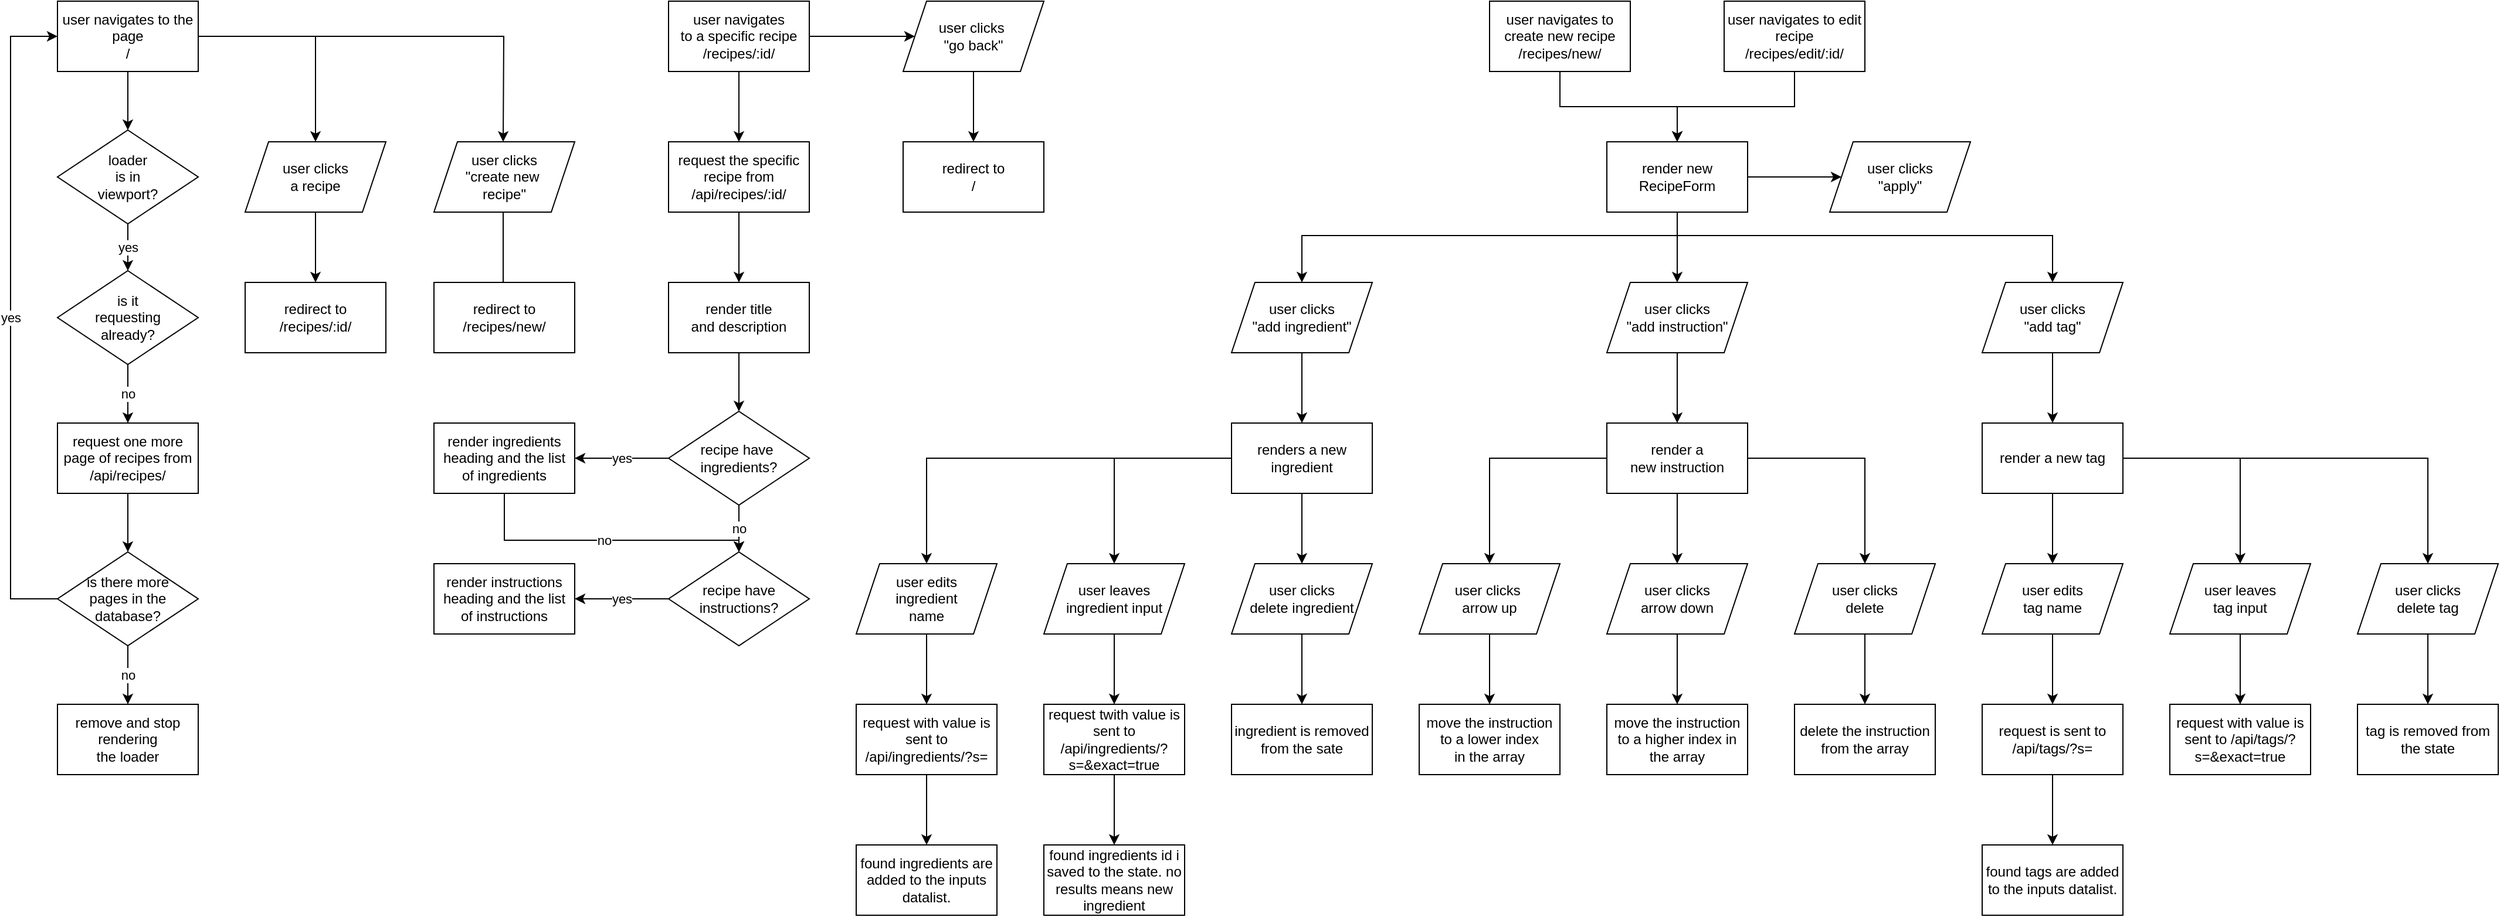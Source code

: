 <mxfile version="16.2.6" type="github">
  <diagram id="UWbFQpUYdBIqoMcerIUc" name="Page-1">
    <mxGraphModel dx="1749" dy="813" grid="1" gridSize="10" guides="1" tooltips="1" connect="1" arrows="1" fold="1" page="1" pageScale="1" pageWidth="2000" pageHeight="2000" math="0" shadow="0">
      <root>
        <mxCell id="0" />
        <mxCell id="1" parent="0" />
        <mxCell id="N01Z7XA4SCIn-NLS_7Hn-6" value="" style="edgeStyle=orthogonalEdgeStyle;rounded=0;orthogonalLoop=1;jettySize=auto;html=1;" parent="1" source="N01Z7XA4SCIn-NLS_7Hn-1" target="N01Z7XA4SCIn-NLS_7Hn-3" edge="1">
          <mxGeometry relative="1" as="geometry" />
        </mxCell>
        <mxCell id="N01Z7XA4SCIn-NLS_7Hn-17" style="edgeStyle=orthogonalEdgeStyle;rounded=0;orthogonalLoop=1;jettySize=auto;html=1;" parent="1" source="N01Z7XA4SCIn-NLS_7Hn-1" edge="1">
          <mxGeometry relative="1" as="geometry">
            <mxPoint x="459" y="210" as="targetPoint" />
          </mxGeometry>
        </mxCell>
        <mxCell id="N01Z7XA4SCIn-NLS_7Hn-18" style="edgeStyle=orthogonalEdgeStyle;rounded=0;orthogonalLoop=1;jettySize=auto;html=1;" parent="1" source="N01Z7XA4SCIn-NLS_7Hn-1" target="N01Z7XA4SCIn-NLS_7Hn-15" edge="1">
          <mxGeometry relative="1" as="geometry" />
        </mxCell>
        <mxCell id="N01Z7XA4SCIn-NLS_7Hn-1" value="user navigates to the page&lt;br&gt;/" style="rounded=0;whiteSpace=wrap;html=1;" parent="1" vertex="1">
          <mxGeometry x="79" y="90" width="120" height="60" as="geometry" />
        </mxCell>
        <mxCell id="N01Z7XA4SCIn-NLS_7Hn-7" value="yes" style="edgeStyle=orthogonalEdgeStyle;rounded=0;orthogonalLoop=1;jettySize=auto;html=1;" parent="1" source="N01Z7XA4SCIn-NLS_7Hn-3" target="N01Z7XA4SCIn-NLS_7Hn-5" edge="1">
          <mxGeometry relative="1" as="geometry" />
        </mxCell>
        <mxCell id="N01Z7XA4SCIn-NLS_7Hn-3" value="loader&lt;br&gt;is in&lt;br&gt;viewport?" style="rhombus;whiteSpace=wrap;html=1;" parent="1" vertex="1">
          <mxGeometry x="79" y="200" width="120" height="80" as="geometry" />
        </mxCell>
        <mxCell id="N01Z7XA4SCIn-NLS_7Hn-14" value="" style="edgeStyle=orthogonalEdgeStyle;rounded=0;orthogonalLoop=1;jettySize=auto;html=1;" parent="1" source="N01Z7XA4SCIn-NLS_7Hn-4" target="N01Z7XA4SCIn-NLS_7Hn-10" edge="1">
          <mxGeometry relative="1" as="geometry" />
        </mxCell>
        <mxCell id="N01Z7XA4SCIn-NLS_7Hn-4" value="request one more&lt;br&gt;page of recipes from&lt;br&gt;/api/recipes/" style="rounded=0;whiteSpace=wrap;html=1;" parent="1" vertex="1">
          <mxGeometry x="79" y="450" width="120" height="60" as="geometry" />
        </mxCell>
        <mxCell id="N01Z7XA4SCIn-NLS_7Hn-8" value="no" style="edgeStyle=orthogonalEdgeStyle;rounded=0;orthogonalLoop=1;jettySize=auto;html=1;" parent="1" source="N01Z7XA4SCIn-NLS_7Hn-5" target="N01Z7XA4SCIn-NLS_7Hn-4" edge="1">
          <mxGeometry relative="1" as="geometry" />
        </mxCell>
        <mxCell id="N01Z7XA4SCIn-NLS_7Hn-5" value="is it&lt;br&gt;requesting&lt;br&gt;already?" style="rhombus;whiteSpace=wrap;html=1;" parent="1" vertex="1">
          <mxGeometry x="79" y="320" width="120" height="80" as="geometry" />
        </mxCell>
        <mxCell id="N01Z7XA4SCIn-NLS_7Hn-11" value="yes" style="edgeStyle=orthogonalEdgeStyle;rounded=0;orthogonalLoop=1;jettySize=auto;html=1;entryX=0;entryY=0.5;entryDx=0;entryDy=0;" parent="1" source="N01Z7XA4SCIn-NLS_7Hn-10" target="N01Z7XA4SCIn-NLS_7Hn-1" edge="1">
          <mxGeometry relative="1" as="geometry">
            <Array as="points">
              <mxPoint x="39" y="600" />
              <mxPoint x="39" y="120" />
            </Array>
          </mxGeometry>
        </mxCell>
        <mxCell id="N01Z7XA4SCIn-NLS_7Hn-13" value="no" style="edgeStyle=orthogonalEdgeStyle;rounded=0;orthogonalLoop=1;jettySize=auto;html=1;" parent="1" source="N01Z7XA4SCIn-NLS_7Hn-10" target="N01Z7XA4SCIn-NLS_7Hn-12" edge="1">
          <mxGeometry relative="1" as="geometry" />
        </mxCell>
        <mxCell id="N01Z7XA4SCIn-NLS_7Hn-10" value="is there more&lt;br&gt;pages in the&lt;br&gt;database?" style="rhombus;whiteSpace=wrap;html=1;" parent="1" vertex="1">
          <mxGeometry x="79" y="560" width="120" height="80" as="geometry" />
        </mxCell>
        <mxCell id="N01Z7XA4SCIn-NLS_7Hn-12" value="remove and stop&lt;br&gt;rendering&lt;br&gt;the loader" style="rounded=0;whiteSpace=wrap;html=1;" parent="1" vertex="1">
          <mxGeometry x="79" y="690" width="120" height="60" as="geometry" />
        </mxCell>
        <mxCell id="N01Z7XA4SCIn-NLS_7Hn-22" value="" style="edgeStyle=orthogonalEdgeStyle;rounded=0;orthogonalLoop=1;jettySize=auto;html=1;" parent="1" source="N01Z7XA4SCIn-NLS_7Hn-15" target="N01Z7XA4SCIn-NLS_7Hn-19" edge="1">
          <mxGeometry relative="1" as="geometry" />
        </mxCell>
        <mxCell id="N01Z7XA4SCIn-NLS_7Hn-15" value="user clicks&lt;br&gt;a recipe" style="shape=parallelogram;perimeter=parallelogramPerimeter;whiteSpace=wrap;html=1;fixedSize=1;" parent="1" vertex="1">
          <mxGeometry x="239" y="210" width="120" height="60" as="geometry" />
        </mxCell>
        <mxCell id="N01Z7XA4SCIn-NLS_7Hn-21" value="" style="edgeStyle=orthogonalEdgeStyle;rounded=0;orthogonalLoop=1;jettySize=auto;html=1;" parent="1" edge="1">
          <mxGeometry relative="1" as="geometry">
            <mxPoint x="459" y="270" as="sourcePoint" />
            <mxPoint x="459" y="340" as="targetPoint" />
          </mxGeometry>
        </mxCell>
        <mxCell id="N01Z7XA4SCIn-NLS_7Hn-16" value="user clicks&lt;br&gt;&quot;create new&amp;nbsp;&lt;br&gt;recipe&quot;" style="shape=parallelogram;perimeter=parallelogramPerimeter;whiteSpace=wrap;html=1;fixedSize=1;size=20;" parent="1" vertex="1">
          <mxGeometry x="400" y="210" width="120" height="60" as="geometry" />
        </mxCell>
        <mxCell id="N01Z7XA4SCIn-NLS_7Hn-19" value="redirect to &lt;br&gt;/recipes/:id/" style="rounded=0;whiteSpace=wrap;html=1;" parent="1" vertex="1">
          <mxGeometry x="239" y="330" width="120" height="60" as="geometry" />
        </mxCell>
        <mxCell id="N01Z7XA4SCIn-NLS_7Hn-20" value="redirect to&lt;br&gt;/recipes/new/" style="rounded=0;whiteSpace=wrap;html=1;" parent="1" vertex="1">
          <mxGeometry x="400" y="330" width="120" height="60" as="geometry" />
        </mxCell>
        <mxCell id="N01Z7XA4SCIn-NLS_7Hn-35" value="" style="edgeStyle=orthogonalEdgeStyle;rounded=0;orthogonalLoop=1;jettySize=auto;html=1;" parent="1" source="N01Z7XA4SCIn-NLS_7Hn-23" target="N01Z7XA4SCIn-NLS_7Hn-25" edge="1">
          <mxGeometry relative="1" as="geometry" />
        </mxCell>
        <mxCell id="N01Z7XA4SCIn-NLS_7Hn-42" style="edgeStyle=orthogonalEdgeStyle;rounded=0;orthogonalLoop=1;jettySize=auto;html=1;" parent="1" source="N01Z7XA4SCIn-NLS_7Hn-23" target="N01Z7XA4SCIn-NLS_7Hn-41" edge="1">
          <mxGeometry relative="1" as="geometry" />
        </mxCell>
        <mxCell id="N01Z7XA4SCIn-NLS_7Hn-23" value="user navigates&lt;br&gt;to a specific recipe&lt;br&gt;/recipes/:id/" style="rounded=0;whiteSpace=wrap;html=1;" parent="1" vertex="1">
          <mxGeometry x="600" y="90" width="120" height="60" as="geometry" />
        </mxCell>
        <mxCell id="N01Z7XA4SCIn-NLS_7Hn-36" value="" style="edgeStyle=orthogonalEdgeStyle;rounded=0;orthogonalLoop=1;jettySize=auto;html=1;" parent="1" source="N01Z7XA4SCIn-NLS_7Hn-25" target="N01Z7XA4SCIn-NLS_7Hn-26" edge="1">
          <mxGeometry relative="1" as="geometry" />
        </mxCell>
        <mxCell id="N01Z7XA4SCIn-NLS_7Hn-25" value="request the specific&lt;br&gt;recipe from&lt;br&gt;/api/recipes/:id/" style="rounded=0;whiteSpace=wrap;html=1;" parent="1" vertex="1">
          <mxGeometry x="600" y="210" width="120" height="60" as="geometry" />
        </mxCell>
        <mxCell id="N01Z7XA4SCIn-NLS_7Hn-34" value="" style="edgeStyle=orthogonalEdgeStyle;rounded=0;orthogonalLoop=1;jettySize=auto;html=1;" parent="1" source="N01Z7XA4SCIn-NLS_7Hn-26" target="N01Z7XA4SCIn-NLS_7Hn-28" edge="1">
          <mxGeometry relative="1" as="geometry" />
        </mxCell>
        <mxCell id="N01Z7XA4SCIn-NLS_7Hn-26" value="render title&lt;br&gt;and description" style="rounded=0;whiteSpace=wrap;html=1;" parent="1" vertex="1">
          <mxGeometry x="600" y="330" width="120" height="60" as="geometry" />
        </mxCell>
        <mxCell id="N01Z7XA4SCIn-NLS_7Hn-31" value="yes" style="edgeStyle=orthogonalEdgeStyle;rounded=0;orthogonalLoop=1;jettySize=auto;html=1;" parent="1" source="N01Z7XA4SCIn-NLS_7Hn-28" target="N01Z7XA4SCIn-NLS_7Hn-30" edge="1">
          <mxGeometry relative="1" as="geometry" />
        </mxCell>
        <mxCell id="N01Z7XA4SCIn-NLS_7Hn-37" value="no" style="edgeStyle=orthogonalEdgeStyle;rounded=0;orthogonalLoop=1;jettySize=auto;html=1;" parent="1" source="N01Z7XA4SCIn-NLS_7Hn-28" target="N01Z7XA4SCIn-NLS_7Hn-29" edge="1">
          <mxGeometry relative="1" as="geometry" />
        </mxCell>
        <mxCell id="N01Z7XA4SCIn-NLS_7Hn-28" value="recipe have&amp;nbsp;&lt;br&gt;ingredients?" style="rhombus;whiteSpace=wrap;html=1;" parent="1" vertex="1">
          <mxGeometry x="600" y="440" width="120" height="80" as="geometry" />
        </mxCell>
        <mxCell id="N01Z7XA4SCIn-NLS_7Hn-33" value="yes" style="edgeStyle=orthogonalEdgeStyle;rounded=0;orthogonalLoop=1;jettySize=auto;html=1;" parent="1" source="N01Z7XA4SCIn-NLS_7Hn-29" target="N01Z7XA4SCIn-NLS_7Hn-32" edge="1">
          <mxGeometry relative="1" as="geometry" />
        </mxCell>
        <mxCell id="N01Z7XA4SCIn-NLS_7Hn-29" value="recipe have instructions?" style="rhombus;whiteSpace=wrap;html=1;" parent="1" vertex="1">
          <mxGeometry x="600" y="560" width="120" height="80" as="geometry" />
        </mxCell>
        <mxCell id="N01Z7XA4SCIn-NLS_7Hn-38" value="no" style="edgeStyle=orthogonalEdgeStyle;rounded=0;orthogonalLoop=1;jettySize=auto;html=1;" parent="1" source="N01Z7XA4SCIn-NLS_7Hn-30" target="N01Z7XA4SCIn-NLS_7Hn-29" edge="1">
          <mxGeometry relative="1" as="geometry">
            <Array as="points">
              <mxPoint x="460" y="550" />
              <mxPoint x="660" y="550" />
            </Array>
          </mxGeometry>
        </mxCell>
        <mxCell id="N01Z7XA4SCIn-NLS_7Hn-30" value="render ingredients&lt;br&gt;heading and the list&lt;br&gt;of ingredients" style="whiteSpace=wrap;html=1;" parent="1" vertex="1">
          <mxGeometry x="400" y="450" width="120" height="60" as="geometry" />
        </mxCell>
        <mxCell id="N01Z7XA4SCIn-NLS_7Hn-32" value="render instructions&lt;br&gt;heading and the list&lt;br&gt;of instructions" style="whiteSpace=wrap;html=1;" parent="1" vertex="1">
          <mxGeometry x="400" y="570" width="120" height="60" as="geometry" />
        </mxCell>
        <mxCell id="N01Z7XA4SCIn-NLS_7Hn-51" style="edgeStyle=orthogonalEdgeStyle;rounded=0;orthogonalLoop=1;jettySize=auto;html=1;" parent="1" source="N01Z7XA4SCIn-NLS_7Hn-39" target="N01Z7XA4SCIn-NLS_7Hn-46" edge="1">
          <mxGeometry relative="1" as="geometry" />
        </mxCell>
        <mxCell id="N01Z7XA4SCIn-NLS_7Hn-53" value="" style="edgeStyle=orthogonalEdgeStyle;rounded=0;orthogonalLoop=1;jettySize=auto;html=1;" parent="1" source="N01Z7XA4SCIn-NLS_7Hn-39" target="N01Z7XA4SCIn-NLS_7Hn-48" edge="1">
          <mxGeometry relative="1" as="geometry" />
        </mxCell>
        <mxCell id="nW0-9w4BXzAA7MD2zAZf-30" style="edgeStyle=orthogonalEdgeStyle;rounded=0;orthogonalLoop=1;jettySize=auto;html=1;" edge="1" parent="1" source="N01Z7XA4SCIn-NLS_7Hn-39" target="N01Z7XA4SCIn-NLS_7Hn-45">
          <mxGeometry relative="1" as="geometry">
            <Array as="points">
              <mxPoint x="1460" y="290" />
              <mxPoint x="1140" y="290" />
            </Array>
          </mxGeometry>
        </mxCell>
        <mxCell id="nW0-9w4BXzAA7MD2zAZf-31" style="edgeStyle=orthogonalEdgeStyle;rounded=0;orthogonalLoop=1;jettySize=auto;html=1;" edge="1" parent="1" source="N01Z7XA4SCIn-NLS_7Hn-39" target="N01Z7XA4SCIn-NLS_7Hn-47">
          <mxGeometry relative="1" as="geometry">
            <Array as="points">
              <mxPoint x="1460" y="290" />
              <mxPoint x="1780" y="290" />
            </Array>
          </mxGeometry>
        </mxCell>
        <mxCell id="N01Z7XA4SCIn-NLS_7Hn-39" value="render new&lt;br&gt;RecipeForm" style="rounded=0;whiteSpace=wrap;html=1;" parent="1" vertex="1">
          <mxGeometry x="1400" y="210" width="120" height="60" as="geometry" />
        </mxCell>
        <mxCell id="N01Z7XA4SCIn-NLS_7Hn-44" value="" style="edgeStyle=orthogonalEdgeStyle;rounded=0;orthogonalLoop=1;jettySize=auto;html=1;" parent="1" source="N01Z7XA4SCIn-NLS_7Hn-41" target="N01Z7XA4SCIn-NLS_7Hn-43" edge="1">
          <mxGeometry relative="1" as="geometry" />
        </mxCell>
        <mxCell id="N01Z7XA4SCIn-NLS_7Hn-41" value="user clicks&amp;nbsp;&lt;br&gt;&quot;go back&quot;" style="shape=parallelogram;perimeter=parallelogramPerimeter;whiteSpace=wrap;html=1;fixedSize=1;" parent="1" vertex="1">
          <mxGeometry x="800" y="90" width="120" height="60" as="geometry" />
        </mxCell>
        <mxCell id="N01Z7XA4SCIn-NLS_7Hn-43" value="redirect to&lt;br&gt;/" style="rounded=0;whiteSpace=wrap;html=1;" parent="1" vertex="1">
          <mxGeometry x="800" y="210" width="120" height="60" as="geometry" />
        </mxCell>
        <mxCell id="nW0-9w4BXzAA7MD2zAZf-29" value="" style="edgeStyle=orthogonalEdgeStyle;rounded=0;orthogonalLoop=1;jettySize=auto;html=1;" edge="1" parent="1" source="N01Z7XA4SCIn-NLS_7Hn-45" target="N01Z7XA4SCIn-NLS_7Hn-54">
          <mxGeometry relative="1" as="geometry" />
        </mxCell>
        <mxCell id="N01Z7XA4SCIn-NLS_7Hn-45" value="user clicks&lt;br&gt;&quot;add ingredient&quot;" style="shape=parallelogram;perimeter=parallelogramPerimeter;whiteSpace=wrap;html=1;fixedSize=1;" parent="1" vertex="1">
          <mxGeometry x="1080" y="330" width="120" height="60" as="geometry" />
        </mxCell>
        <mxCell id="nW0-9w4BXzAA7MD2zAZf-22" value="" style="edgeStyle=orthogonalEdgeStyle;rounded=0;orthogonalLoop=1;jettySize=auto;html=1;" edge="1" parent="1" source="N01Z7XA4SCIn-NLS_7Hn-46" target="N01Z7XA4SCIn-NLS_7Hn-57">
          <mxGeometry relative="1" as="geometry" />
        </mxCell>
        <mxCell id="N01Z7XA4SCIn-NLS_7Hn-46" value="user clicks&lt;br&gt;&quot;add instruction&quot;" style="shape=parallelogram;perimeter=parallelogramPerimeter;whiteSpace=wrap;html=1;fixedSize=1;" parent="1" vertex="1">
          <mxGeometry x="1400" y="330" width="120" height="60" as="geometry" />
        </mxCell>
        <mxCell id="nW0-9w4BXzAA7MD2zAZf-38" value="" style="edgeStyle=orthogonalEdgeStyle;rounded=0;orthogonalLoop=1;jettySize=auto;html=1;" edge="1" parent="1" source="N01Z7XA4SCIn-NLS_7Hn-47" target="nW0-9w4BXzAA7MD2zAZf-32">
          <mxGeometry relative="1" as="geometry" />
        </mxCell>
        <mxCell id="N01Z7XA4SCIn-NLS_7Hn-47" value="user clicks&lt;br&gt;&quot;add tag&quot;" style="shape=parallelogram;perimeter=parallelogramPerimeter;whiteSpace=wrap;html=1;fixedSize=1;" parent="1" vertex="1">
          <mxGeometry x="1720" y="330" width="120" height="60" as="geometry" />
        </mxCell>
        <mxCell id="N01Z7XA4SCIn-NLS_7Hn-48" value="user clicks&lt;br&gt;&quot;apply&quot;" style="shape=parallelogram;perimeter=parallelogramPerimeter;whiteSpace=wrap;html=1;fixedSize=1;" parent="1" vertex="1">
          <mxGeometry x="1590" y="210" width="120" height="60" as="geometry" />
        </mxCell>
        <mxCell id="nW0-9w4BXzAA7MD2zAZf-6" style="edgeStyle=orthogonalEdgeStyle;rounded=0;orthogonalLoop=1;jettySize=auto;html=1;" edge="1" parent="1" source="N01Z7XA4SCIn-NLS_7Hn-54" target="N01Z7XA4SCIn-NLS_7Hn-55">
          <mxGeometry relative="1" as="geometry" />
        </mxCell>
        <mxCell id="nW0-9w4BXzAA7MD2zAZf-7" style="edgeStyle=orthogonalEdgeStyle;rounded=0;orthogonalLoop=1;jettySize=auto;html=1;" edge="1" parent="1" source="N01Z7XA4SCIn-NLS_7Hn-54" target="nW0-9w4BXzAA7MD2zAZf-3">
          <mxGeometry relative="1" as="geometry" />
        </mxCell>
        <mxCell id="nW0-9w4BXzAA7MD2zAZf-10" style="edgeStyle=orthogonalEdgeStyle;rounded=0;orthogonalLoop=1;jettySize=auto;html=1;" edge="1" parent="1" source="N01Z7XA4SCIn-NLS_7Hn-54" target="nW0-9w4BXzAA7MD2zAZf-8">
          <mxGeometry relative="1" as="geometry" />
        </mxCell>
        <mxCell id="N01Z7XA4SCIn-NLS_7Hn-54" value="renders a new&lt;br&gt;ingredient" style="rounded=0;whiteSpace=wrap;html=1;" parent="1" vertex="1">
          <mxGeometry x="1080" y="450" width="120" height="60" as="geometry" />
        </mxCell>
        <mxCell id="nW0-9w4BXzAA7MD2zAZf-17" value="" style="edgeStyle=orthogonalEdgeStyle;rounded=0;orthogonalLoop=1;jettySize=auto;html=1;" edge="1" parent="1" source="N01Z7XA4SCIn-NLS_7Hn-55" target="nW0-9w4BXzAA7MD2zAZf-1">
          <mxGeometry relative="1" as="geometry" />
        </mxCell>
        <mxCell id="N01Z7XA4SCIn-NLS_7Hn-55" value="user edits&lt;br&gt;ingredient&lt;br&gt;name" style="shape=parallelogram;perimeter=parallelogramPerimeter;whiteSpace=wrap;html=1;fixedSize=1;" parent="1" vertex="1">
          <mxGeometry x="760" y="570" width="120" height="60" as="geometry" />
        </mxCell>
        <mxCell id="nW0-9w4BXzAA7MD2zAZf-23" value="" style="edgeStyle=orthogonalEdgeStyle;rounded=0;orthogonalLoop=1;jettySize=auto;html=1;" edge="1" parent="1" source="N01Z7XA4SCIn-NLS_7Hn-57" target="nW0-9w4BXzAA7MD2zAZf-12">
          <mxGeometry relative="1" as="geometry" />
        </mxCell>
        <mxCell id="nW0-9w4BXzAA7MD2zAZf-25" style="edgeStyle=orthogonalEdgeStyle;rounded=0;orthogonalLoop=1;jettySize=auto;html=1;" edge="1" parent="1" source="N01Z7XA4SCIn-NLS_7Hn-57" target="nW0-9w4BXzAA7MD2zAZf-11">
          <mxGeometry relative="1" as="geometry" />
        </mxCell>
        <mxCell id="nW0-9w4BXzAA7MD2zAZf-26" style="edgeStyle=orthogonalEdgeStyle;rounded=0;orthogonalLoop=1;jettySize=auto;html=1;" edge="1" parent="1" source="N01Z7XA4SCIn-NLS_7Hn-57" target="nW0-9w4BXzAA7MD2zAZf-13">
          <mxGeometry relative="1" as="geometry" />
        </mxCell>
        <mxCell id="N01Z7XA4SCIn-NLS_7Hn-57" value="render a&lt;br&gt;new instruction" style="whiteSpace=wrap;html=1;" parent="1" vertex="1">
          <mxGeometry x="1400" y="450" width="120" height="60" as="geometry" />
        </mxCell>
        <mxCell id="nW0-9w4BXzAA7MD2zAZf-18" value="" style="edgeStyle=orthogonalEdgeStyle;rounded=0;orthogonalLoop=1;jettySize=auto;html=1;" edge="1" parent="1" source="nW0-9w4BXzAA7MD2zAZf-1" target="nW0-9w4BXzAA7MD2zAZf-2">
          <mxGeometry relative="1" as="geometry" />
        </mxCell>
        <mxCell id="nW0-9w4BXzAA7MD2zAZf-1" value="request with value is sent to /api/ingredients/?s=" style="rounded=0;whiteSpace=wrap;html=1;" vertex="1" parent="1">
          <mxGeometry x="760" y="690" width="120" height="60" as="geometry" />
        </mxCell>
        <mxCell id="nW0-9w4BXzAA7MD2zAZf-2" value="found ingredients are added to the inputs datalist." style="rounded=0;whiteSpace=wrap;html=1;" vertex="1" parent="1">
          <mxGeometry x="760" y="810" width="120" height="60" as="geometry" />
        </mxCell>
        <mxCell id="nW0-9w4BXzAA7MD2zAZf-19" value="" style="edgeStyle=orthogonalEdgeStyle;rounded=0;orthogonalLoop=1;jettySize=auto;html=1;" edge="1" parent="1" source="nW0-9w4BXzAA7MD2zAZf-3" target="nW0-9w4BXzAA7MD2zAZf-4">
          <mxGeometry relative="1" as="geometry" />
        </mxCell>
        <mxCell id="nW0-9w4BXzAA7MD2zAZf-3" value="user leaves&lt;br&gt;ingredient input" style="shape=parallelogram;perimeter=parallelogramPerimeter;whiteSpace=wrap;html=1;fixedSize=1;" vertex="1" parent="1">
          <mxGeometry x="920" y="570" width="120" height="60" as="geometry" />
        </mxCell>
        <mxCell id="nW0-9w4BXzAA7MD2zAZf-20" value="" style="edgeStyle=orthogonalEdgeStyle;rounded=0;orthogonalLoop=1;jettySize=auto;html=1;" edge="1" parent="1" source="nW0-9w4BXzAA7MD2zAZf-4" target="nW0-9w4BXzAA7MD2zAZf-5">
          <mxGeometry relative="1" as="geometry" />
        </mxCell>
        <mxCell id="nW0-9w4BXzAA7MD2zAZf-4" value="request twith value is sent to&lt;br&gt;/api/ingredients/?s=&amp;amp;exact=true" style="rounded=0;whiteSpace=wrap;html=1;" vertex="1" parent="1">
          <mxGeometry x="920" y="690" width="120" height="60" as="geometry" />
        </mxCell>
        <mxCell id="nW0-9w4BXzAA7MD2zAZf-5" value="found ingredients id i saved to the state. no results means new ingredient" style="rounded=0;whiteSpace=wrap;html=1;" vertex="1" parent="1">
          <mxGeometry x="920" y="810" width="120" height="60" as="geometry" />
        </mxCell>
        <mxCell id="nW0-9w4BXzAA7MD2zAZf-21" value="" style="edgeStyle=orthogonalEdgeStyle;rounded=0;orthogonalLoop=1;jettySize=auto;html=1;" edge="1" parent="1" source="nW0-9w4BXzAA7MD2zAZf-8" target="nW0-9w4BXzAA7MD2zAZf-9">
          <mxGeometry relative="1" as="geometry" />
        </mxCell>
        <mxCell id="nW0-9w4BXzAA7MD2zAZf-8" value="user clicks&lt;br&gt;delete ingredient" style="shape=parallelogram;perimeter=parallelogramPerimeter;whiteSpace=wrap;html=1;fixedSize=1;" vertex="1" parent="1">
          <mxGeometry x="1080" y="570" width="120" height="60" as="geometry" />
        </mxCell>
        <mxCell id="nW0-9w4BXzAA7MD2zAZf-9" value="ingredient is removed&lt;br&gt;from the sate" style="rounded=0;whiteSpace=wrap;html=1;" vertex="1" parent="1">
          <mxGeometry x="1080" y="690" width="120" height="60" as="geometry" />
        </mxCell>
        <mxCell id="nW0-9w4BXzAA7MD2zAZf-28" value="" style="edgeStyle=orthogonalEdgeStyle;rounded=0;orthogonalLoop=1;jettySize=auto;html=1;" edge="1" parent="1" source="nW0-9w4BXzAA7MD2zAZf-11" target="nW0-9w4BXzAA7MD2zAZf-15">
          <mxGeometry relative="1" as="geometry" />
        </mxCell>
        <mxCell id="nW0-9w4BXzAA7MD2zAZf-11" value="user clicks&amp;nbsp;&lt;br&gt;arrow up" style="shape=parallelogram;perimeter=parallelogramPerimeter;whiteSpace=wrap;html=1;fixedSize=1;" vertex="1" parent="1">
          <mxGeometry x="1240" y="570" width="120" height="60" as="geometry" />
        </mxCell>
        <mxCell id="nW0-9w4BXzAA7MD2zAZf-24" value="" style="edgeStyle=orthogonalEdgeStyle;rounded=0;orthogonalLoop=1;jettySize=auto;html=1;" edge="1" parent="1" source="nW0-9w4BXzAA7MD2zAZf-12" target="nW0-9w4BXzAA7MD2zAZf-14">
          <mxGeometry relative="1" as="geometry" />
        </mxCell>
        <mxCell id="nW0-9w4BXzAA7MD2zAZf-12" value="user clicks&lt;br&gt;arrow down" style="shape=parallelogram;perimeter=parallelogramPerimeter;whiteSpace=wrap;html=1;fixedSize=1;" vertex="1" parent="1">
          <mxGeometry x="1400" y="570" width="120" height="60" as="geometry" />
        </mxCell>
        <mxCell id="nW0-9w4BXzAA7MD2zAZf-27" value="" style="edgeStyle=orthogonalEdgeStyle;rounded=0;orthogonalLoop=1;jettySize=auto;html=1;" edge="1" parent="1" source="nW0-9w4BXzAA7MD2zAZf-13" target="nW0-9w4BXzAA7MD2zAZf-16">
          <mxGeometry relative="1" as="geometry" />
        </mxCell>
        <mxCell id="nW0-9w4BXzAA7MD2zAZf-13" value="user clicks&lt;br&gt;delete" style="shape=parallelogram;perimeter=parallelogramPerimeter;whiteSpace=wrap;html=1;fixedSize=1;" vertex="1" parent="1">
          <mxGeometry x="1560" y="570" width="120" height="60" as="geometry" />
        </mxCell>
        <mxCell id="nW0-9w4BXzAA7MD2zAZf-14" value="move the instruction to a higher index in the array" style="rounded=0;whiteSpace=wrap;html=1;" vertex="1" parent="1">
          <mxGeometry x="1400" y="690" width="120" height="60" as="geometry" />
        </mxCell>
        <mxCell id="nW0-9w4BXzAA7MD2zAZf-15" value="move the instruction&lt;br&gt;to a lower index&lt;br&gt;in the array" style="rounded=0;whiteSpace=wrap;html=1;" vertex="1" parent="1">
          <mxGeometry x="1240" y="690" width="120" height="60" as="geometry" />
        </mxCell>
        <mxCell id="nW0-9w4BXzAA7MD2zAZf-16" value="delete the instruction from the array" style="rounded=0;whiteSpace=wrap;html=1;" vertex="1" parent="1">
          <mxGeometry x="1560" y="690" width="120" height="60" as="geometry" />
        </mxCell>
        <mxCell id="nW0-9w4BXzAA7MD2zAZf-37" value="" style="edgeStyle=orthogonalEdgeStyle;rounded=0;orthogonalLoop=1;jettySize=auto;html=1;" edge="1" parent="1" source="nW0-9w4BXzAA7MD2zAZf-32" target="nW0-9w4BXzAA7MD2zAZf-34">
          <mxGeometry relative="1" as="geometry" />
        </mxCell>
        <mxCell id="nW0-9w4BXzAA7MD2zAZf-43" style="edgeStyle=orthogonalEdgeStyle;rounded=0;orthogonalLoop=1;jettySize=auto;html=1;" edge="1" parent="1" source="nW0-9w4BXzAA7MD2zAZf-32" target="nW0-9w4BXzAA7MD2zAZf-41">
          <mxGeometry relative="1" as="geometry" />
        </mxCell>
        <mxCell id="nW0-9w4BXzAA7MD2zAZf-44" style="edgeStyle=orthogonalEdgeStyle;rounded=0;orthogonalLoop=1;jettySize=auto;html=1;" edge="1" parent="1" source="nW0-9w4BXzAA7MD2zAZf-32" target="nW0-9w4BXzAA7MD2zAZf-42">
          <mxGeometry relative="1" as="geometry" />
        </mxCell>
        <mxCell id="nW0-9w4BXzAA7MD2zAZf-32" value="render a new tag" style="rounded=0;whiteSpace=wrap;html=1;" vertex="1" parent="1">
          <mxGeometry x="1720" y="450" width="120" height="60" as="geometry" />
        </mxCell>
        <mxCell id="nW0-9w4BXzAA7MD2zAZf-36" value="" style="edgeStyle=orthogonalEdgeStyle;rounded=0;orthogonalLoop=1;jettySize=auto;html=1;" edge="1" parent="1" source="nW0-9w4BXzAA7MD2zAZf-34" target="nW0-9w4BXzAA7MD2zAZf-35">
          <mxGeometry relative="1" as="geometry" />
        </mxCell>
        <mxCell id="nW0-9w4BXzAA7MD2zAZf-34" value="user edits&lt;br&gt;tag name" style="shape=parallelogram;perimeter=parallelogramPerimeter;whiteSpace=wrap;html=1;fixedSize=1;" vertex="1" parent="1">
          <mxGeometry x="1720" y="570" width="120" height="60" as="geometry" />
        </mxCell>
        <mxCell id="nW0-9w4BXzAA7MD2zAZf-40" value="" style="edgeStyle=orthogonalEdgeStyle;rounded=0;orthogonalLoop=1;jettySize=auto;html=1;" edge="1" parent="1" source="nW0-9w4BXzAA7MD2zAZf-35" target="nW0-9w4BXzAA7MD2zAZf-39">
          <mxGeometry relative="1" as="geometry" />
        </mxCell>
        <mxCell id="nW0-9w4BXzAA7MD2zAZf-35" value="request is sent to /api/tags/?s=" style="rounded=0;whiteSpace=wrap;html=1;" vertex="1" parent="1">
          <mxGeometry x="1720" y="690" width="120" height="60" as="geometry" />
        </mxCell>
        <mxCell id="nW0-9w4BXzAA7MD2zAZf-39" value="found tags are added to the inputs datalist." style="rounded=0;whiteSpace=wrap;html=1;" vertex="1" parent="1">
          <mxGeometry x="1720" y="810" width="120" height="60" as="geometry" />
        </mxCell>
        <mxCell id="nW0-9w4BXzAA7MD2zAZf-48" value="" style="edgeStyle=orthogonalEdgeStyle;rounded=0;orthogonalLoop=1;jettySize=auto;html=1;" edge="1" parent="1" source="nW0-9w4BXzAA7MD2zAZf-41" target="nW0-9w4BXzAA7MD2zAZf-45">
          <mxGeometry relative="1" as="geometry" />
        </mxCell>
        <mxCell id="nW0-9w4BXzAA7MD2zAZf-41" value="user leaves&lt;br&gt;tag input" style="shape=parallelogram;perimeter=parallelogramPerimeter;whiteSpace=wrap;html=1;fixedSize=1;" vertex="1" parent="1">
          <mxGeometry x="1880" y="570" width="120" height="60" as="geometry" />
        </mxCell>
        <mxCell id="nW0-9w4BXzAA7MD2zAZf-47" value="" style="edgeStyle=orthogonalEdgeStyle;rounded=0;orthogonalLoop=1;jettySize=auto;html=1;" edge="1" parent="1" source="nW0-9w4BXzAA7MD2zAZf-42" target="nW0-9w4BXzAA7MD2zAZf-46">
          <mxGeometry relative="1" as="geometry" />
        </mxCell>
        <mxCell id="nW0-9w4BXzAA7MD2zAZf-42" value="user clicks&lt;br&gt;delete tag" style="shape=parallelogram;perimeter=parallelogramPerimeter;whiteSpace=wrap;html=1;fixedSize=1;" vertex="1" parent="1">
          <mxGeometry x="2040" y="570" width="120" height="60" as="geometry" />
        </mxCell>
        <mxCell id="nW0-9w4BXzAA7MD2zAZf-45" value="request with value is sent to /api/tags/?s=&amp;amp;exact=true" style="rounded=0;whiteSpace=wrap;html=1;" vertex="1" parent="1">
          <mxGeometry x="1880" y="690" width="120" height="60" as="geometry" />
        </mxCell>
        <mxCell id="nW0-9w4BXzAA7MD2zAZf-46" value="tag is removed from the state" style="rounded=0;whiteSpace=wrap;html=1;" vertex="1" parent="1">
          <mxGeometry x="2040" y="690" width="120" height="60" as="geometry" />
        </mxCell>
        <mxCell id="nW0-9w4BXzAA7MD2zAZf-51" style="edgeStyle=orthogonalEdgeStyle;rounded=0;orthogonalLoop=1;jettySize=auto;html=1;" edge="1" parent="1" source="nW0-9w4BXzAA7MD2zAZf-49" target="N01Z7XA4SCIn-NLS_7Hn-39">
          <mxGeometry relative="1" as="geometry" />
        </mxCell>
        <mxCell id="nW0-9w4BXzAA7MD2zAZf-49" value="&lt;span&gt;user navigates to&lt;/span&gt;&lt;br&gt;&lt;span&gt;create new recipe&lt;/span&gt;&lt;br&gt;&lt;span&gt;/recipes/new/&lt;/span&gt;" style="rounded=0;whiteSpace=wrap;html=1;" vertex="1" parent="1">
          <mxGeometry x="1300" y="90" width="120" height="60" as="geometry" />
        </mxCell>
        <mxCell id="nW0-9w4BXzAA7MD2zAZf-52" style="edgeStyle=orthogonalEdgeStyle;rounded=0;orthogonalLoop=1;jettySize=auto;html=1;" edge="1" parent="1" source="nW0-9w4BXzAA7MD2zAZf-50" target="N01Z7XA4SCIn-NLS_7Hn-39">
          <mxGeometry relative="1" as="geometry" />
        </mxCell>
        <mxCell id="nW0-9w4BXzAA7MD2zAZf-50" value="user navigates to edit recipe&lt;br&gt;/recipes/edit/:id/" style="rounded=0;whiteSpace=wrap;html=1;" vertex="1" parent="1">
          <mxGeometry x="1500" y="90" width="120" height="60" as="geometry" />
        </mxCell>
      </root>
    </mxGraphModel>
  </diagram>
</mxfile>
